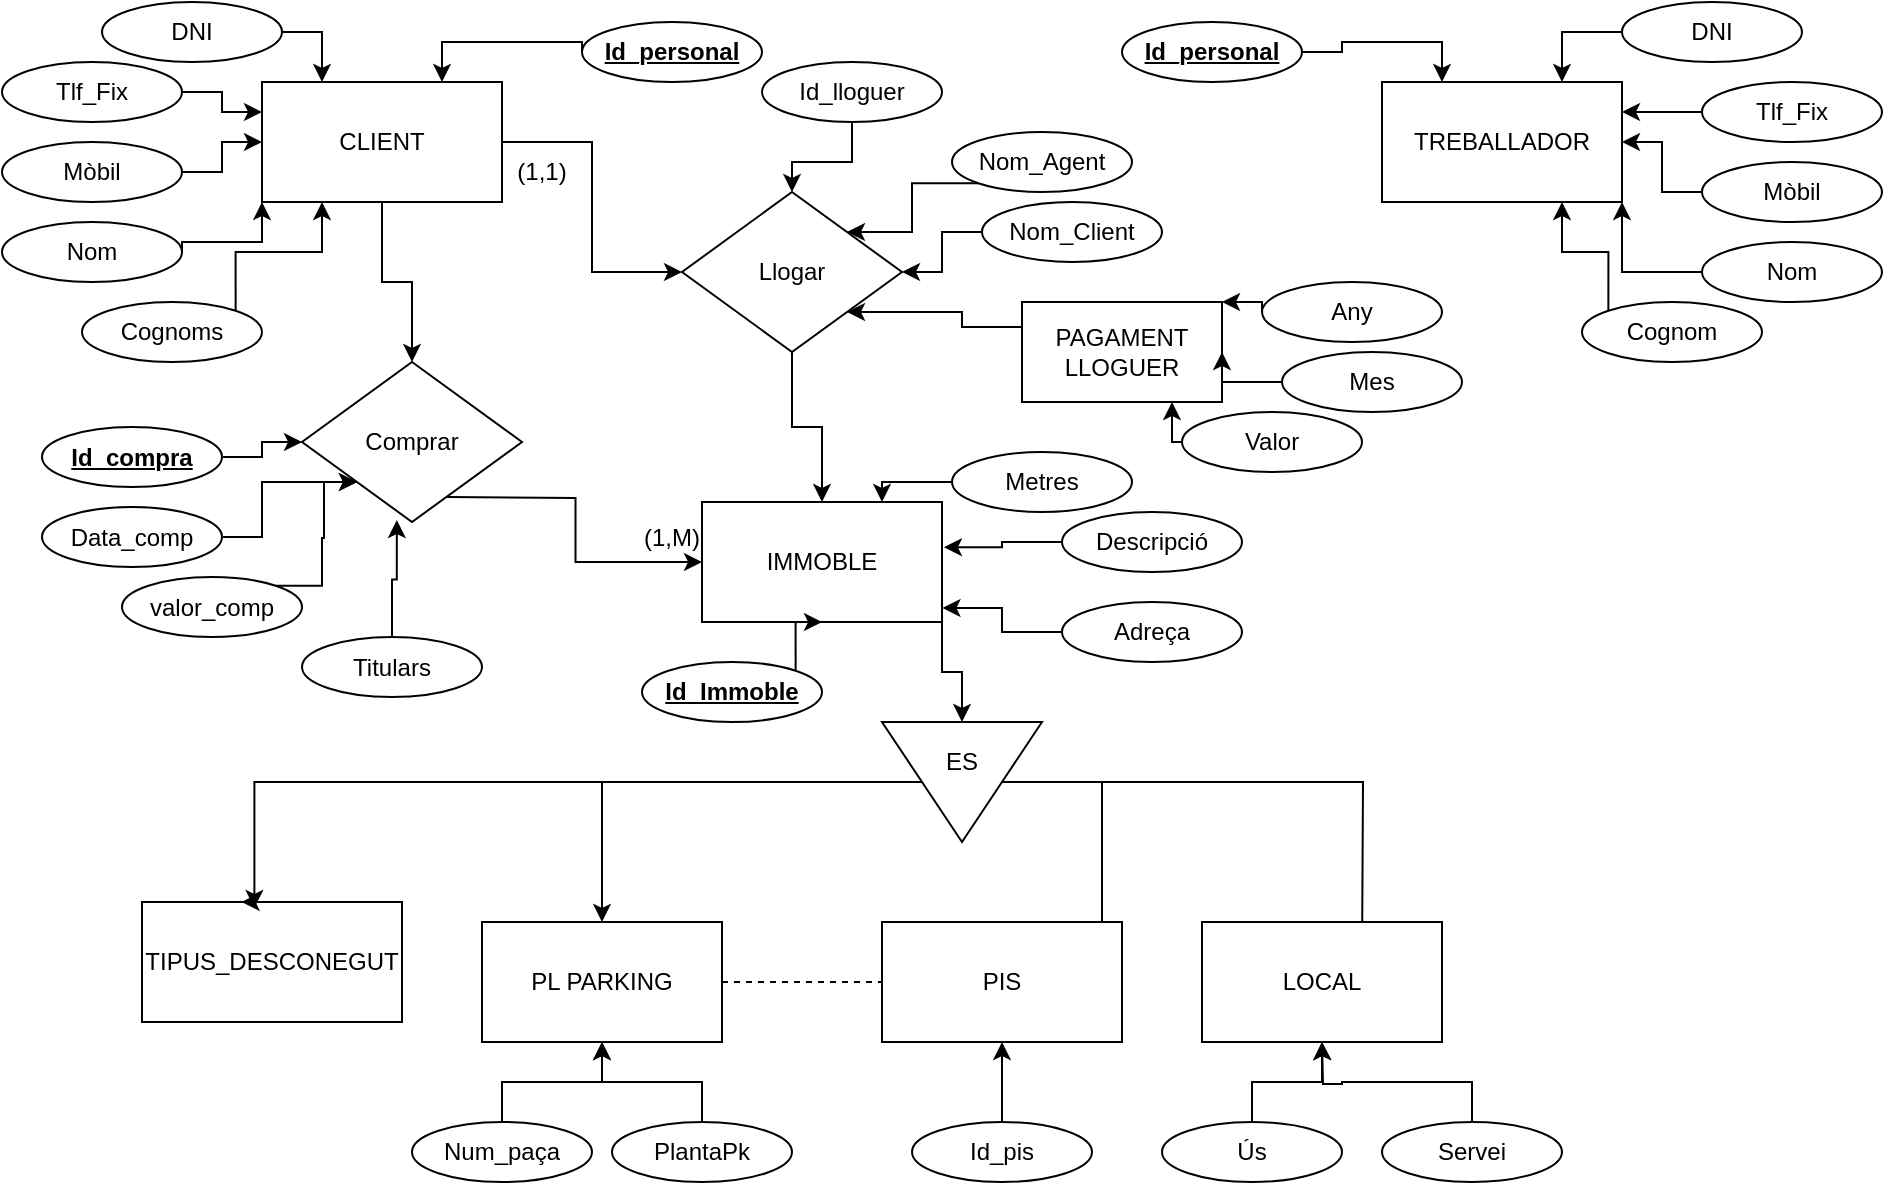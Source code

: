 <mxfile version="22.0.4" type="device">
  <diagram id="R2lEEEUBdFMjLlhIrx00" name="Page-1">
    <mxGraphModel dx="1824" dy="525" grid="1" gridSize="10" guides="1" tooltips="1" connect="1" arrows="1" fold="1" page="1" pageScale="1" pageWidth="850" pageHeight="1100" math="0" shadow="0" extFonts="Permanent Marker^https://fonts.googleapis.com/css?family=Permanent+Marker">
      <root>
        <mxCell id="0" />
        <mxCell id="1" parent="0" />
        <mxCell id="lgJF_qAaGjVJPPp3hp7k-55" style="edgeStyle=orthogonalEdgeStyle;rounded=0;orthogonalLoop=1;jettySize=auto;html=1;exitX=0.5;exitY=1;exitDx=0;exitDy=0;" edge="1" parent="1" source="lgJF_qAaGjVJPPp3hp7k-1" target="lgJF_qAaGjVJPPp3hp7k-10">
          <mxGeometry relative="1" as="geometry" />
        </mxCell>
        <mxCell id="lgJF_qAaGjVJPPp3hp7k-56" style="edgeStyle=orthogonalEdgeStyle;rounded=0;orthogonalLoop=1;jettySize=auto;html=1;exitX=1;exitY=0.5;exitDx=0;exitDy=0;entryX=0;entryY=0.5;entryDx=0;entryDy=0;" edge="1" parent="1" source="lgJF_qAaGjVJPPp3hp7k-1" target="lgJF_qAaGjVJPPp3hp7k-11">
          <mxGeometry relative="1" as="geometry" />
        </mxCell>
        <mxCell id="lgJF_qAaGjVJPPp3hp7k-1" value="CLIENT" style="rounded=0;whiteSpace=wrap;html=1;" vertex="1" parent="1">
          <mxGeometry x="80" y="40" width="120" height="60" as="geometry" />
        </mxCell>
        <mxCell id="lgJF_qAaGjVJPPp3hp7k-2" value="TREBALLADOR" style="rounded=0;whiteSpace=wrap;html=1;" vertex="1" parent="1">
          <mxGeometry x="640" y="40" width="120" height="60" as="geometry" />
        </mxCell>
        <mxCell id="lgJF_qAaGjVJPPp3hp7k-59" style="edgeStyle=orthogonalEdgeStyle;rounded=0;orthogonalLoop=1;jettySize=auto;html=1;exitX=1;exitY=1;exitDx=0;exitDy=0;entryX=0;entryY=0.5;entryDx=0;entryDy=0;" edge="1" parent="1" source="lgJF_qAaGjVJPPp3hp7k-3" target="lgJF_qAaGjVJPPp3hp7k-4">
          <mxGeometry relative="1" as="geometry" />
        </mxCell>
        <mxCell id="lgJF_qAaGjVJPPp3hp7k-3" value="IMMOBLE" style="rounded=0;whiteSpace=wrap;html=1;" vertex="1" parent="1">
          <mxGeometry x="300" y="250" width="120" height="60" as="geometry" />
        </mxCell>
        <mxCell id="lgJF_qAaGjVJPPp3hp7k-65" style="edgeStyle=orthogonalEdgeStyle;rounded=0;orthogonalLoop=1;jettySize=auto;html=1;exitX=0.5;exitY=1;exitDx=0;exitDy=0;entryX=0.5;entryY=0;entryDx=0;entryDy=0;" edge="1" parent="1" source="lgJF_qAaGjVJPPp3hp7k-4" target="lgJF_qAaGjVJPPp3hp7k-9">
          <mxGeometry relative="1" as="geometry">
            <mxPoint x="315" y="480" as="targetPoint" />
          </mxGeometry>
        </mxCell>
        <mxCell id="lgJF_qAaGjVJPPp3hp7k-68" style="edgeStyle=orthogonalEdgeStyle;rounded=0;orthogonalLoop=1;jettySize=auto;html=1;exitX=0.5;exitY=0;exitDx=0;exitDy=0;entryX=0.5;entryY=0;entryDx=0;entryDy=0;" edge="1" parent="1" source="lgJF_qAaGjVJPPp3hp7k-4">
          <mxGeometry relative="1" as="geometry">
            <mxPoint x="630" y="480" as="targetPoint" />
          </mxGeometry>
        </mxCell>
        <mxCell id="lgJF_qAaGjVJPPp3hp7k-69" style="edgeStyle=orthogonalEdgeStyle;rounded=0;orthogonalLoop=1;jettySize=auto;html=1;exitX=0.5;exitY=0;exitDx=0;exitDy=0;entryX=0.75;entryY=0;entryDx=0;entryDy=0;" edge="1" parent="1" source="lgJF_qAaGjVJPPp3hp7k-4">
          <mxGeometry relative="1" as="geometry">
            <mxPoint x="500" y="480" as="targetPoint" />
            <Array as="points">
              <mxPoint x="500" y="390" />
            </Array>
          </mxGeometry>
        </mxCell>
        <mxCell id="lgJF_qAaGjVJPPp3hp7k-4" value="" style="triangle;whiteSpace=wrap;html=1;rotation=90;" vertex="1" parent="1">
          <mxGeometry x="400" y="350" width="60" height="80" as="geometry" />
        </mxCell>
        <mxCell id="lgJF_qAaGjVJPPp3hp7k-6" value="ES" style="text;html=1;strokeColor=none;fillColor=none;align=center;verticalAlign=middle;whiteSpace=wrap;rounded=0;" vertex="1" parent="1">
          <mxGeometry x="420" y="370" width="20" height="20" as="geometry" />
        </mxCell>
        <mxCell id="lgJF_qAaGjVJPPp3hp7k-7" value="PIS" style="rounded=0;whiteSpace=wrap;html=1;" vertex="1" parent="1">
          <mxGeometry x="390" y="460" width="120" height="60" as="geometry" />
        </mxCell>
        <mxCell id="lgJF_qAaGjVJPPp3hp7k-8" value="LOCAL" style="rounded=0;whiteSpace=wrap;html=1;" vertex="1" parent="1">
          <mxGeometry x="550" y="460" width="120" height="60" as="geometry" />
        </mxCell>
        <mxCell id="lgJF_qAaGjVJPPp3hp7k-9" value="PL PARKING" style="rounded=0;whiteSpace=wrap;html=1;" vertex="1" parent="1">
          <mxGeometry x="190" y="460" width="120" height="60" as="geometry" />
        </mxCell>
        <mxCell id="lgJF_qAaGjVJPPp3hp7k-58" style="edgeStyle=orthogonalEdgeStyle;rounded=0;orthogonalLoop=1;jettySize=auto;html=1;exitX=1;exitY=1;exitDx=0;exitDy=0;entryX=0;entryY=0.5;entryDx=0;entryDy=0;entryPerimeter=0;" edge="1" parent="1" target="lgJF_qAaGjVJPPp3hp7k-3">
          <mxGeometry relative="1" as="geometry">
            <mxPoint x="172.5" y="247.5" as="sourcePoint" />
            <mxPoint x="290" y="287.5" as="targetPoint" />
          </mxGeometry>
        </mxCell>
        <mxCell id="lgJF_qAaGjVJPPp3hp7k-10" value="Comprar" style="rhombus;whiteSpace=wrap;html=1;" vertex="1" parent="1">
          <mxGeometry x="100" y="180" width="110" height="80" as="geometry" />
        </mxCell>
        <mxCell id="lgJF_qAaGjVJPPp3hp7k-57" style="edgeStyle=orthogonalEdgeStyle;rounded=0;orthogonalLoop=1;jettySize=auto;html=1;exitX=0.5;exitY=1;exitDx=0;exitDy=0;" edge="1" parent="1" source="lgJF_qAaGjVJPPp3hp7k-11" target="lgJF_qAaGjVJPPp3hp7k-3">
          <mxGeometry relative="1" as="geometry">
            <mxPoint x="365" y="195" as="sourcePoint" />
          </mxGeometry>
        </mxCell>
        <mxCell id="lgJF_qAaGjVJPPp3hp7k-11" value="Llogar" style="rhombus;whiteSpace=wrap;html=1;" vertex="1" parent="1">
          <mxGeometry x="290" y="95" width="110" height="80" as="geometry" />
        </mxCell>
        <mxCell id="lgJF_qAaGjVJPPp3hp7k-29" style="edgeStyle=orthogonalEdgeStyle;rounded=0;orthogonalLoop=1;jettySize=auto;html=1;exitX=1;exitY=0.5;exitDx=0;exitDy=0;entryX=0.25;entryY=0;entryDx=0;entryDy=0;" edge="1" parent="1" source="lgJF_qAaGjVJPPp3hp7k-14" target="lgJF_qAaGjVJPPp3hp7k-1">
          <mxGeometry relative="1" as="geometry" />
        </mxCell>
        <mxCell id="lgJF_qAaGjVJPPp3hp7k-14" value="DNI" style="ellipse;whiteSpace=wrap;html=1;" vertex="1" parent="1">
          <mxGeometry width="90" height="30" as="geometry" />
        </mxCell>
        <mxCell id="lgJF_qAaGjVJPPp3hp7k-33" style="edgeStyle=orthogonalEdgeStyle;rounded=0;orthogonalLoop=1;jettySize=auto;html=1;exitX=1;exitY=0;exitDx=0;exitDy=0;entryX=0.25;entryY=1;entryDx=0;entryDy=0;" edge="1" parent="1" source="lgJF_qAaGjVJPPp3hp7k-15" target="lgJF_qAaGjVJPPp3hp7k-1">
          <mxGeometry relative="1" as="geometry" />
        </mxCell>
        <mxCell id="lgJF_qAaGjVJPPp3hp7k-15" value="Cognoms" style="ellipse;whiteSpace=wrap;html=1;" vertex="1" parent="1">
          <mxGeometry x="-10" y="150" width="90" height="30" as="geometry" />
        </mxCell>
        <mxCell id="lgJF_qAaGjVJPPp3hp7k-30" style="edgeStyle=orthogonalEdgeStyle;rounded=0;orthogonalLoop=1;jettySize=auto;html=1;exitX=1;exitY=0.5;exitDx=0;exitDy=0;entryX=0;entryY=0.25;entryDx=0;entryDy=0;" edge="1" parent="1" source="lgJF_qAaGjVJPPp3hp7k-16" target="lgJF_qAaGjVJPPp3hp7k-1">
          <mxGeometry relative="1" as="geometry" />
        </mxCell>
        <mxCell id="lgJF_qAaGjVJPPp3hp7k-16" value="Tlf_Fix" style="ellipse;whiteSpace=wrap;html=1;" vertex="1" parent="1">
          <mxGeometry x="-50" y="30" width="90" height="30" as="geometry" />
        </mxCell>
        <mxCell id="lgJF_qAaGjVJPPp3hp7k-31" style="edgeStyle=orthogonalEdgeStyle;rounded=0;orthogonalLoop=1;jettySize=auto;html=1;exitX=1;exitY=0.5;exitDx=0;exitDy=0;entryX=0;entryY=0.5;entryDx=0;entryDy=0;" edge="1" parent="1" source="lgJF_qAaGjVJPPp3hp7k-17" target="lgJF_qAaGjVJPPp3hp7k-1">
          <mxGeometry relative="1" as="geometry" />
        </mxCell>
        <mxCell id="lgJF_qAaGjVJPPp3hp7k-17" value="Mòbil" style="ellipse;whiteSpace=wrap;html=1;" vertex="1" parent="1">
          <mxGeometry x="-50" y="70" width="90" height="30" as="geometry" />
        </mxCell>
        <mxCell id="lgJF_qAaGjVJPPp3hp7k-32" style="edgeStyle=orthogonalEdgeStyle;rounded=0;orthogonalLoop=1;jettySize=auto;html=1;exitX=1;exitY=0.5;exitDx=0;exitDy=0;entryX=0;entryY=1;entryDx=0;entryDy=0;" edge="1" parent="1" source="lgJF_qAaGjVJPPp3hp7k-18" target="lgJF_qAaGjVJPPp3hp7k-1">
          <mxGeometry relative="1" as="geometry">
            <Array as="points">
              <mxPoint x="40" y="120" />
              <mxPoint x="80" y="120" />
            </Array>
          </mxGeometry>
        </mxCell>
        <mxCell id="lgJF_qAaGjVJPPp3hp7k-18" value="Nom" style="ellipse;whiteSpace=wrap;html=1;" vertex="1" parent="1">
          <mxGeometry x="-50" y="110" width="90" height="30" as="geometry" />
        </mxCell>
        <mxCell id="lgJF_qAaGjVJPPp3hp7k-36" style="edgeStyle=orthogonalEdgeStyle;rounded=0;orthogonalLoop=1;jettySize=auto;html=1;exitX=0;exitY=0.5;exitDx=0;exitDy=0;entryX=0.75;entryY=0;entryDx=0;entryDy=0;" edge="1" parent="1" source="lgJF_qAaGjVJPPp3hp7k-19" target="lgJF_qAaGjVJPPp3hp7k-2">
          <mxGeometry relative="1" as="geometry" />
        </mxCell>
        <mxCell id="lgJF_qAaGjVJPPp3hp7k-19" value="DNI" style="ellipse;whiteSpace=wrap;html=1;" vertex="1" parent="1">
          <mxGeometry x="760" width="90" height="30" as="geometry" />
        </mxCell>
        <mxCell id="lgJF_qAaGjVJPPp3hp7k-20" style="edgeStyle=orthogonalEdgeStyle;rounded=0;orthogonalLoop=1;jettySize=auto;html=1;exitX=0.5;exitY=1;exitDx=0;exitDy=0;" edge="1" parent="1" source="lgJF_qAaGjVJPPp3hp7k-17" target="lgJF_qAaGjVJPPp3hp7k-17">
          <mxGeometry relative="1" as="geometry" />
        </mxCell>
        <mxCell id="lgJF_qAaGjVJPPp3hp7k-40" style="edgeStyle=orthogonalEdgeStyle;rounded=0;orthogonalLoop=1;jettySize=auto;html=1;exitX=0;exitY=0.5;exitDx=0;exitDy=0;entryX=1;entryY=0.5;entryDx=0;entryDy=0;" edge="1" parent="1" source="lgJF_qAaGjVJPPp3hp7k-21" target="lgJF_qAaGjVJPPp3hp7k-2">
          <mxGeometry relative="1" as="geometry" />
        </mxCell>
        <mxCell id="lgJF_qAaGjVJPPp3hp7k-21" value="Mòbil" style="ellipse;whiteSpace=wrap;html=1;" vertex="1" parent="1">
          <mxGeometry x="800" y="80" width="90" height="30" as="geometry" />
        </mxCell>
        <mxCell id="lgJF_qAaGjVJPPp3hp7k-41" style="edgeStyle=orthogonalEdgeStyle;rounded=0;orthogonalLoop=1;jettySize=auto;html=1;exitX=0;exitY=0.5;exitDx=0;exitDy=0;entryX=1;entryY=1;entryDx=0;entryDy=0;" edge="1" parent="1" source="lgJF_qAaGjVJPPp3hp7k-22" target="lgJF_qAaGjVJPPp3hp7k-2">
          <mxGeometry relative="1" as="geometry" />
        </mxCell>
        <mxCell id="lgJF_qAaGjVJPPp3hp7k-22" value="Nom" style="ellipse;whiteSpace=wrap;html=1;" vertex="1" parent="1">
          <mxGeometry x="800" y="120" width="90" height="30" as="geometry" />
        </mxCell>
        <mxCell id="lgJF_qAaGjVJPPp3hp7k-38" style="edgeStyle=orthogonalEdgeStyle;rounded=0;orthogonalLoop=1;jettySize=auto;html=1;exitX=0;exitY=0.5;exitDx=0;exitDy=0;entryX=1;entryY=0.25;entryDx=0;entryDy=0;" edge="1" parent="1" source="lgJF_qAaGjVJPPp3hp7k-23" target="lgJF_qAaGjVJPPp3hp7k-2">
          <mxGeometry relative="1" as="geometry" />
        </mxCell>
        <mxCell id="lgJF_qAaGjVJPPp3hp7k-23" value="Tlf_Fix" style="ellipse;whiteSpace=wrap;html=1;" vertex="1" parent="1">
          <mxGeometry x="800" y="40" width="90" height="30" as="geometry" />
        </mxCell>
        <mxCell id="lgJF_qAaGjVJPPp3hp7k-42" style="edgeStyle=orthogonalEdgeStyle;rounded=0;orthogonalLoop=1;jettySize=auto;html=1;exitX=0;exitY=0;exitDx=0;exitDy=0;entryX=0.75;entryY=1;entryDx=0;entryDy=0;" edge="1" parent="1" source="lgJF_qAaGjVJPPp3hp7k-24" target="lgJF_qAaGjVJPPp3hp7k-2">
          <mxGeometry relative="1" as="geometry" />
        </mxCell>
        <mxCell id="lgJF_qAaGjVJPPp3hp7k-24" value="Cognom" style="ellipse;whiteSpace=wrap;html=1;" vertex="1" parent="1">
          <mxGeometry x="740" y="150" width="90" height="30" as="geometry" />
        </mxCell>
        <mxCell id="lgJF_qAaGjVJPPp3hp7k-34" style="edgeStyle=orthogonalEdgeStyle;rounded=0;orthogonalLoop=1;jettySize=auto;html=1;exitX=0;exitY=0.5;exitDx=0;exitDy=0;entryX=0.75;entryY=0;entryDx=0;entryDy=0;" edge="1" parent="1" source="lgJF_qAaGjVJPPp3hp7k-26" target="lgJF_qAaGjVJPPp3hp7k-1">
          <mxGeometry relative="1" as="geometry">
            <Array as="points">
              <mxPoint x="240" y="20" />
              <mxPoint x="170" y="20" />
            </Array>
          </mxGeometry>
        </mxCell>
        <mxCell id="lgJF_qAaGjVJPPp3hp7k-26" value="&lt;b&gt;&lt;u&gt;Id_personal&lt;/u&gt;&lt;/b&gt;" style="ellipse;whiteSpace=wrap;html=1;" vertex="1" parent="1">
          <mxGeometry x="240" y="10" width="90" height="30" as="geometry" />
        </mxCell>
        <mxCell id="lgJF_qAaGjVJPPp3hp7k-35" style="edgeStyle=orthogonalEdgeStyle;rounded=0;orthogonalLoop=1;jettySize=auto;html=1;exitX=1;exitY=0.5;exitDx=0;exitDy=0;entryX=0.25;entryY=0;entryDx=0;entryDy=0;" edge="1" parent="1" source="lgJF_qAaGjVJPPp3hp7k-28" target="lgJF_qAaGjVJPPp3hp7k-2">
          <mxGeometry relative="1" as="geometry" />
        </mxCell>
        <mxCell id="lgJF_qAaGjVJPPp3hp7k-28" value="&lt;u&gt;&lt;b&gt;Id_personal&lt;/b&gt;&lt;/u&gt;" style="ellipse;whiteSpace=wrap;html=1;" vertex="1" parent="1">
          <mxGeometry x="510" y="10" width="90" height="30" as="geometry" />
        </mxCell>
        <mxCell id="lgJF_qAaGjVJPPp3hp7k-61" style="edgeStyle=orthogonalEdgeStyle;rounded=0;orthogonalLoop=1;jettySize=auto;html=1;exitX=1;exitY=0;exitDx=0;exitDy=0;" edge="1" parent="1" source="lgJF_qAaGjVJPPp3hp7k-44" target="lgJF_qAaGjVJPPp3hp7k-3">
          <mxGeometry relative="1" as="geometry" />
        </mxCell>
        <mxCell id="lgJF_qAaGjVJPPp3hp7k-44" value="&lt;b&gt;&lt;u&gt;Id_Immoble&lt;/u&gt;&lt;/b&gt;" style="ellipse;whiteSpace=wrap;html=1;" vertex="1" parent="1">
          <mxGeometry x="270" y="330" width="90" height="30" as="geometry" />
        </mxCell>
        <mxCell id="lgJF_qAaGjVJPPp3hp7k-64" style="edgeStyle=orthogonalEdgeStyle;rounded=0;orthogonalLoop=1;jettySize=auto;html=1;exitX=0;exitY=0.5;exitDx=0;exitDy=0;entryX=0.75;entryY=0;entryDx=0;entryDy=0;" edge="1" parent="1" source="lgJF_qAaGjVJPPp3hp7k-45" target="lgJF_qAaGjVJPPp3hp7k-3">
          <mxGeometry relative="1" as="geometry" />
        </mxCell>
        <mxCell id="lgJF_qAaGjVJPPp3hp7k-45" value="Metres" style="ellipse;whiteSpace=wrap;html=1;" vertex="1" parent="1">
          <mxGeometry x="425" y="225" width="90" height="30" as="geometry" />
        </mxCell>
        <mxCell id="lgJF_qAaGjVJPPp3hp7k-46" value="Descripció" style="ellipse;whiteSpace=wrap;html=1;" vertex="1" parent="1">
          <mxGeometry x="480" y="255" width="90" height="30" as="geometry" />
        </mxCell>
        <mxCell id="lgJF_qAaGjVJPPp3hp7k-47" value="Adreça" style="ellipse;whiteSpace=wrap;html=1;" vertex="1" parent="1">
          <mxGeometry x="480" y="300" width="90" height="30" as="geometry" />
        </mxCell>
        <mxCell id="lgJF_qAaGjVJPPp3hp7k-73" style="edgeStyle=orthogonalEdgeStyle;rounded=0;orthogonalLoop=1;jettySize=auto;html=1;exitX=0.5;exitY=0;exitDx=0;exitDy=0;" edge="1" parent="1" source="lgJF_qAaGjVJPPp3hp7k-48" target="lgJF_qAaGjVJPPp3hp7k-7">
          <mxGeometry relative="1" as="geometry" />
        </mxCell>
        <mxCell id="lgJF_qAaGjVJPPp3hp7k-48" value="Id_pis" style="ellipse;whiteSpace=wrap;html=1;" vertex="1" parent="1">
          <mxGeometry x="405" y="560" width="90" height="30" as="geometry" />
        </mxCell>
        <mxCell id="lgJF_qAaGjVJPPp3hp7k-74" style="edgeStyle=orthogonalEdgeStyle;rounded=0;orthogonalLoop=1;jettySize=auto;html=1;exitX=0.5;exitY=0;exitDx=0;exitDy=0;entryX=0.5;entryY=1;entryDx=0;entryDy=0;" edge="1" parent="1" source="lgJF_qAaGjVJPPp3hp7k-50" target="lgJF_qAaGjVJPPp3hp7k-8">
          <mxGeometry relative="1" as="geometry" />
        </mxCell>
        <mxCell id="lgJF_qAaGjVJPPp3hp7k-50" value="Ús" style="ellipse;whiteSpace=wrap;html=1;" vertex="1" parent="1">
          <mxGeometry x="530" y="560" width="90" height="30" as="geometry" />
        </mxCell>
        <mxCell id="lgJF_qAaGjVJPPp3hp7k-75" style="edgeStyle=orthogonalEdgeStyle;rounded=0;orthogonalLoop=1;jettySize=auto;html=1;exitX=0.5;exitY=0;exitDx=0;exitDy=0;" edge="1" parent="1" source="lgJF_qAaGjVJPPp3hp7k-51">
          <mxGeometry relative="1" as="geometry">
            <mxPoint x="610" y="520" as="targetPoint" />
          </mxGeometry>
        </mxCell>
        <mxCell id="lgJF_qAaGjVJPPp3hp7k-51" value="Servei" style="ellipse;whiteSpace=wrap;html=1;" vertex="1" parent="1">
          <mxGeometry x="640" y="560" width="90" height="30" as="geometry" />
        </mxCell>
        <mxCell id="lgJF_qAaGjVJPPp3hp7k-71" style="edgeStyle=orthogonalEdgeStyle;rounded=0;orthogonalLoop=1;jettySize=auto;html=1;exitX=0.5;exitY=0;exitDx=0;exitDy=0;entryX=0.5;entryY=1;entryDx=0;entryDy=0;" edge="1" parent="1" source="lgJF_qAaGjVJPPp3hp7k-52" target="lgJF_qAaGjVJPPp3hp7k-9">
          <mxGeometry relative="1" as="geometry" />
        </mxCell>
        <mxCell id="lgJF_qAaGjVJPPp3hp7k-52" value="Num_paça" style="ellipse;whiteSpace=wrap;html=1;" vertex="1" parent="1">
          <mxGeometry x="155" y="560" width="90" height="30" as="geometry" />
        </mxCell>
        <mxCell id="lgJF_qAaGjVJPPp3hp7k-72" style="edgeStyle=orthogonalEdgeStyle;rounded=0;orthogonalLoop=1;jettySize=auto;html=1;exitX=0.5;exitY=0;exitDx=0;exitDy=0;entryX=0.5;entryY=1;entryDx=0;entryDy=0;" edge="1" parent="1" source="lgJF_qAaGjVJPPp3hp7k-53" target="lgJF_qAaGjVJPPp3hp7k-9">
          <mxGeometry relative="1" as="geometry" />
        </mxCell>
        <mxCell id="lgJF_qAaGjVJPPp3hp7k-53" value="PlantaPk" style="ellipse;whiteSpace=wrap;html=1;" vertex="1" parent="1">
          <mxGeometry x="255" y="560" width="90" height="30" as="geometry" />
        </mxCell>
        <mxCell id="lgJF_qAaGjVJPPp3hp7k-54" value="TIPUS_DESCONEGUT" style="rounded=0;whiteSpace=wrap;html=1;" vertex="1" parent="1">
          <mxGeometry x="20" y="450" width="130" height="60" as="geometry" />
        </mxCell>
        <mxCell id="lgJF_qAaGjVJPPp3hp7k-62" style="edgeStyle=orthogonalEdgeStyle;rounded=0;orthogonalLoop=1;jettySize=auto;html=1;exitX=0;exitY=0.5;exitDx=0;exitDy=0;entryX=1.002;entryY=0.883;entryDx=0;entryDy=0;entryPerimeter=0;" edge="1" parent="1" source="lgJF_qAaGjVJPPp3hp7k-47" target="lgJF_qAaGjVJPPp3hp7k-3">
          <mxGeometry relative="1" as="geometry" />
        </mxCell>
        <mxCell id="lgJF_qAaGjVJPPp3hp7k-63" style="edgeStyle=orthogonalEdgeStyle;rounded=0;orthogonalLoop=1;jettySize=auto;html=1;exitX=0;exitY=0.5;exitDx=0;exitDy=0;entryX=1.008;entryY=0.377;entryDx=0;entryDy=0;entryPerimeter=0;" edge="1" parent="1" source="lgJF_qAaGjVJPPp3hp7k-46" target="lgJF_qAaGjVJPPp3hp7k-3">
          <mxGeometry relative="1" as="geometry" />
        </mxCell>
        <mxCell id="lgJF_qAaGjVJPPp3hp7k-66" style="edgeStyle=orthogonalEdgeStyle;rounded=0;orthogonalLoop=1;jettySize=auto;html=1;exitX=0.5;exitY=0;exitDx=0;exitDy=0;entryX=0.383;entryY=-0.003;entryDx=0;entryDy=0;entryPerimeter=0;" edge="1" parent="1" source="lgJF_qAaGjVJPPp3hp7k-54" target="lgJF_qAaGjVJPPp3hp7k-54">
          <mxGeometry relative="1" as="geometry" />
        </mxCell>
        <mxCell id="lgJF_qAaGjVJPPp3hp7k-67" style="edgeStyle=orthogonalEdgeStyle;rounded=0;orthogonalLoop=1;jettySize=auto;html=1;exitX=0.5;exitY=1;exitDx=0;exitDy=0;entryX=0.432;entryY=0.05;entryDx=0;entryDy=0;entryPerimeter=0;" edge="1" parent="1" source="lgJF_qAaGjVJPPp3hp7k-4" target="lgJF_qAaGjVJPPp3hp7k-54">
          <mxGeometry relative="1" as="geometry" />
        </mxCell>
        <mxCell id="lgJF_qAaGjVJPPp3hp7k-81" style="edgeStyle=orthogonalEdgeStyle;rounded=0;orthogonalLoop=1;jettySize=auto;html=1;exitX=1;exitY=0.5;exitDx=0;exitDy=0;entryX=0;entryY=0.5;entryDx=0;entryDy=0;" edge="1" parent="1" source="lgJF_qAaGjVJPPp3hp7k-77" target="lgJF_qAaGjVJPPp3hp7k-10">
          <mxGeometry relative="1" as="geometry">
            <mxPoint x="90" y="227.5" as="targetPoint" />
          </mxGeometry>
        </mxCell>
        <mxCell id="lgJF_qAaGjVJPPp3hp7k-77" value="&lt;b&gt;&lt;u&gt;Id_compra&lt;/u&gt;&lt;/b&gt;" style="ellipse;whiteSpace=wrap;html=1;" vertex="1" parent="1">
          <mxGeometry x="-30" y="212.5" width="90" height="30" as="geometry" />
        </mxCell>
        <mxCell id="lgJF_qAaGjVJPPp3hp7k-82" style="edgeStyle=orthogonalEdgeStyle;rounded=0;orthogonalLoop=1;jettySize=auto;html=1;exitX=1;exitY=0.5;exitDx=0;exitDy=0;entryX=0;entryY=1;entryDx=0;entryDy=0;" edge="1" parent="1" source="lgJF_qAaGjVJPPp3hp7k-78" target="lgJF_qAaGjVJPPp3hp7k-10">
          <mxGeometry relative="1" as="geometry">
            <mxPoint x="117.5" y="247.5" as="targetPoint" />
          </mxGeometry>
        </mxCell>
        <mxCell id="lgJF_qAaGjVJPPp3hp7k-78" value="Data_comp" style="ellipse;whiteSpace=wrap;html=1;" vertex="1" parent="1">
          <mxGeometry x="-30" y="252.5" width="90" height="30" as="geometry" />
        </mxCell>
        <mxCell id="lgJF_qAaGjVJPPp3hp7k-83" style="edgeStyle=orthogonalEdgeStyle;rounded=0;orthogonalLoop=1;jettySize=auto;html=1;exitX=1;exitY=0;exitDx=0;exitDy=0;entryX=0;entryY=1;entryDx=0;entryDy=0;" edge="1" parent="1" source="lgJF_qAaGjVJPPp3hp7k-79" target="lgJF_qAaGjVJPPp3hp7k-10">
          <mxGeometry relative="1" as="geometry">
            <mxPoint x="110" y="247.5" as="targetPoint" />
            <Array as="points">
              <mxPoint x="110" y="292" />
              <mxPoint x="110" y="268" />
              <mxPoint x="111" y="268" />
              <mxPoint x="111" y="240" />
            </Array>
          </mxGeometry>
        </mxCell>
        <mxCell id="lgJF_qAaGjVJPPp3hp7k-79" value="valor_comp" style="ellipse;whiteSpace=wrap;html=1;" vertex="1" parent="1">
          <mxGeometry x="10" y="287.5" width="90" height="30" as="geometry" />
        </mxCell>
        <mxCell id="lgJF_qAaGjVJPPp3hp7k-84" style="edgeStyle=orthogonalEdgeStyle;rounded=0;orthogonalLoop=1;jettySize=auto;html=1;exitX=0.5;exitY=0;exitDx=0;exitDy=0;entryX=0.431;entryY=0.988;entryDx=0;entryDy=0;entryPerimeter=0;" edge="1" parent="1" source="lgJF_qAaGjVJPPp3hp7k-80" target="lgJF_qAaGjVJPPp3hp7k-10">
          <mxGeometry relative="1" as="geometry">
            <mxPoint x="145" y="267.5" as="targetPoint" />
          </mxGeometry>
        </mxCell>
        <mxCell id="lgJF_qAaGjVJPPp3hp7k-80" value="Titulars" style="ellipse;whiteSpace=wrap;html=1;" vertex="1" parent="1">
          <mxGeometry x="100" y="317.5" width="90" height="30" as="geometry" />
        </mxCell>
        <mxCell id="lgJF_qAaGjVJPPp3hp7k-90" style="edgeStyle=orthogonalEdgeStyle;rounded=0;orthogonalLoop=1;jettySize=auto;html=1;exitX=0.5;exitY=1;exitDx=0;exitDy=0;entryX=0.5;entryY=0;entryDx=0;entryDy=0;" edge="1" parent="1" source="lgJF_qAaGjVJPPp3hp7k-85" target="lgJF_qAaGjVJPPp3hp7k-11">
          <mxGeometry relative="1" as="geometry" />
        </mxCell>
        <mxCell id="lgJF_qAaGjVJPPp3hp7k-85" value="Id_lloguer" style="ellipse;whiteSpace=wrap;html=1;" vertex="1" parent="1">
          <mxGeometry x="330" y="30" width="90" height="30" as="geometry" />
        </mxCell>
        <mxCell id="lgJF_qAaGjVJPPp3hp7k-91" style="edgeStyle=orthogonalEdgeStyle;rounded=0;orthogonalLoop=1;jettySize=auto;html=1;exitX=0;exitY=1;exitDx=0;exitDy=0;entryX=1;entryY=0;entryDx=0;entryDy=0;" edge="1" parent="1" source="lgJF_qAaGjVJPPp3hp7k-87" target="lgJF_qAaGjVJPPp3hp7k-11">
          <mxGeometry relative="1" as="geometry" />
        </mxCell>
        <mxCell id="lgJF_qAaGjVJPPp3hp7k-87" value="Nom_Agent" style="ellipse;whiteSpace=wrap;html=1;" vertex="1" parent="1">
          <mxGeometry x="425" y="65" width="90" height="30" as="geometry" />
        </mxCell>
        <mxCell id="lgJF_qAaGjVJPPp3hp7k-92" style="edgeStyle=orthogonalEdgeStyle;rounded=0;orthogonalLoop=1;jettySize=auto;html=1;exitX=0;exitY=0.5;exitDx=0;exitDy=0;" edge="1" parent="1" source="lgJF_qAaGjVJPPp3hp7k-88" target="lgJF_qAaGjVJPPp3hp7k-11">
          <mxGeometry relative="1" as="geometry" />
        </mxCell>
        <mxCell id="lgJF_qAaGjVJPPp3hp7k-88" value="Nom_Client" style="ellipse;whiteSpace=wrap;html=1;" vertex="1" parent="1">
          <mxGeometry x="440" y="100" width="90" height="30" as="geometry" />
        </mxCell>
        <mxCell id="lgJF_qAaGjVJPPp3hp7k-100" style="edgeStyle=orthogonalEdgeStyle;rounded=0;orthogonalLoop=1;jettySize=auto;html=1;exitX=0;exitY=0.25;exitDx=0;exitDy=0;entryX=1;entryY=1;entryDx=0;entryDy=0;" edge="1" parent="1" source="lgJF_qAaGjVJPPp3hp7k-93" target="lgJF_qAaGjVJPPp3hp7k-11">
          <mxGeometry relative="1" as="geometry" />
        </mxCell>
        <mxCell id="lgJF_qAaGjVJPPp3hp7k-93" value="PAGAMENT&lt;br&gt;LLOGUER" style="rounded=0;whiteSpace=wrap;html=1;" vertex="1" parent="1">
          <mxGeometry x="460" y="150" width="100" height="50" as="geometry" />
        </mxCell>
        <mxCell id="lgJF_qAaGjVJPPp3hp7k-97" style="edgeStyle=orthogonalEdgeStyle;rounded=0;orthogonalLoop=1;jettySize=auto;html=1;exitX=0;exitY=0.5;exitDx=0;exitDy=0;" edge="1" parent="1" source="lgJF_qAaGjVJPPp3hp7k-94" target="lgJF_qAaGjVJPPp3hp7k-93">
          <mxGeometry relative="1" as="geometry">
            <Array as="points">
              <mxPoint x="560" y="150" />
              <mxPoint x="560" y="150" />
            </Array>
          </mxGeometry>
        </mxCell>
        <mxCell id="lgJF_qAaGjVJPPp3hp7k-94" value="Any" style="ellipse;whiteSpace=wrap;html=1;" vertex="1" parent="1">
          <mxGeometry x="580" y="140" width="90" height="30" as="geometry" />
        </mxCell>
        <mxCell id="lgJF_qAaGjVJPPp3hp7k-98" style="edgeStyle=orthogonalEdgeStyle;rounded=0;orthogonalLoop=1;jettySize=auto;html=1;exitX=0;exitY=0.5;exitDx=0;exitDy=0;entryX=1;entryY=0.5;entryDx=0;entryDy=0;" edge="1" parent="1" source="lgJF_qAaGjVJPPp3hp7k-95" target="lgJF_qAaGjVJPPp3hp7k-93">
          <mxGeometry relative="1" as="geometry" />
        </mxCell>
        <mxCell id="lgJF_qAaGjVJPPp3hp7k-95" value="Mes" style="ellipse;whiteSpace=wrap;html=1;" vertex="1" parent="1">
          <mxGeometry x="590" y="175" width="90" height="30" as="geometry" />
        </mxCell>
        <mxCell id="lgJF_qAaGjVJPPp3hp7k-99" style="edgeStyle=orthogonalEdgeStyle;rounded=0;orthogonalLoop=1;jettySize=auto;html=1;exitX=0;exitY=0.5;exitDx=0;exitDy=0;entryX=0.75;entryY=1;entryDx=0;entryDy=0;" edge="1" parent="1" source="lgJF_qAaGjVJPPp3hp7k-96" target="lgJF_qAaGjVJPPp3hp7k-93">
          <mxGeometry relative="1" as="geometry" />
        </mxCell>
        <mxCell id="lgJF_qAaGjVJPPp3hp7k-96" value="Valor" style="ellipse;whiteSpace=wrap;html=1;" vertex="1" parent="1">
          <mxGeometry x="540" y="205" width="90" height="30" as="geometry" />
        </mxCell>
        <mxCell id="lgJF_qAaGjVJPPp3hp7k-102" value="" style="endArrow=none;dashed=1;html=1;rounded=0;entryX=0;entryY=0.5;entryDx=0;entryDy=0;" edge="1" parent="1" target="lgJF_qAaGjVJPPp3hp7k-7">
          <mxGeometry width="50" height="50" relative="1" as="geometry">
            <mxPoint x="310" y="490" as="sourcePoint" />
            <mxPoint x="360" y="440" as="targetPoint" />
          </mxGeometry>
        </mxCell>
        <mxCell id="lgJF_qAaGjVJPPp3hp7k-104" value="(1,M)" style="text;html=1;strokeColor=none;fillColor=none;align=center;verticalAlign=middle;whiteSpace=wrap;rounded=0;" vertex="1" parent="1">
          <mxGeometry x="265" y="252.5" width="40" height="30" as="geometry" />
        </mxCell>
        <mxCell id="lgJF_qAaGjVJPPp3hp7k-106" value="(1,1)" style="text;html=1;strokeColor=none;fillColor=none;align=center;verticalAlign=middle;whiteSpace=wrap;rounded=0;" vertex="1" parent="1">
          <mxGeometry x="190" y="70" width="60" height="30" as="geometry" />
        </mxCell>
      </root>
    </mxGraphModel>
  </diagram>
</mxfile>
